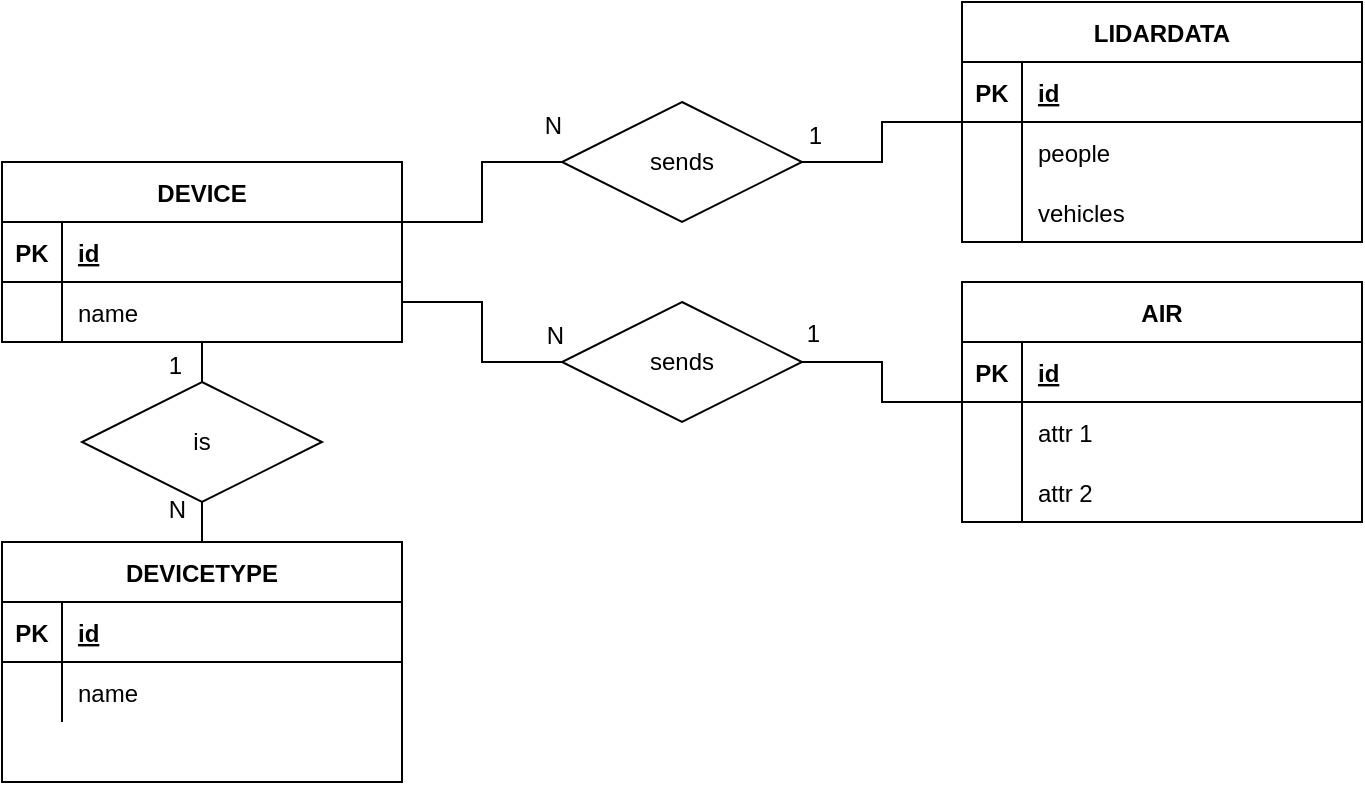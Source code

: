 <mxfile version="16.5.1" type="device"><diagram id="KT2MRM8mTfEdfRkd-nhn" name="Página-1"><mxGraphModel dx="1182" dy="848" grid="1" gridSize="10" guides="1" tooltips="1" connect="1" arrows="1" fold="1" page="1" pageScale="1" pageWidth="827" pageHeight="1169" math="0" shadow="0"><root><mxCell id="0"/><mxCell id="1" parent="0"/><mxCell id="GFTfmh3PdbY8XH3VvPUl-1" value="DEVICE" style="shape=table;startSize=30;container=1;collapsible=0;childLayout=tableLayout;fixedRows=1;rowLines=0;fontStyle=1;align=center;resizeLast=1;" parent="1" vertex="1"><mxGeometry x="80" y="130" width="200" height="90" as="geometry"/></mxCell><mxCell id="GFTfmh3PdbY8XH3VvPUl-2" value="" style="shape=tableRow;horizontal=0;startSize=0;swimlaneHead=0;swimlaneBody=0;fillColor=none;collapsible=0;dropTarget=0;points=[[0,0.5],[1,0.5]];portConstraint=eastwest;top=0;left=0;right=0;bottom=1;" parent="GFTfmh3PdbY8XH3VvPUl-1" vertex="1"><mxGeometry y="30" width="200" height="30" as="geometry"/></mxCell><mxCell id="GFTfmh3PdbY8XH3VvPUl-3" value="PK" style="shape=partialRectangle;connectable=0;fillColor=none;top=0;left=0;bottom=0;right=0;fontStyle=1;overflow=hidden;" parent="GFTfmh3PdbY8XH3VvPUl-2" vertex="1"><mxGeometry width="30" height="30" as="geometry"><mxRectangle width="30" height="30" as="alternateBounds"/></mxGeometry></mxCell><mxCell id="GFTfmh3PdbY8XH3VvPUl-4" value="id" style="shape=partialRectangle;connectable=0;fillColor=none;top=0;left=0;bottom=0;right=0;align=left;spacingLeft=6;fontStyle=5;overflow=hidden;" parent="GFTfmh3PdbY8XH3VvPUl-2" vertex="1"><mxGeometry x="30" width="170" height="30" as="geometry"><mxRectangle width="170" height="30" as="alternateBounds"/></mxGeometry></mxCell><mxCell id="GFTfmh3PdbY8XH3VvPUl-5" value="" style="shape=tableRow;horizontal=0;startSize=0;swimlaneHead=0;swimlaneBody=0;fillColor=none;collapsible=0;dropTarget=0;points=[[0,0.5],[1,0.5]];portConstraint=eastwest;top=0;left=0;right=0;bottom=0;" parent="GFTfmh3PdbY8XH3VvPUl-1" vertex="1"><mxGeometry y="60" width="200" height="30" as="geometry"/></mxCell><mxCell id="GFTfmh3PdbY8XH3VvPUl-6" value="" style="shape=partialRectangle;connectable=0;fillColor=none;top=0;left=0;bottom=0;right=0;editable=1;overflow=hidden;" parent="GFTfmh3PdbY8XH3VvPUl-5" vertex="1"><mxGeometry width="30" height="30" as="geometry"><mxRectangle width="30" height="30" as="alternateBounds"/></mxGeometry></mxCell><mxCell id="GFTfmh3PdbY8XH3VvPUl-7" value="name    " style="shape=partialRectangle;connectable=0;fillColor=none;top=0;left=0;bottom=0;right=0;align=left;spacingLeft=6;overflow=hidden;" parent="GFTfmh3PdbY8XH3VvPUl-5" vertex="1"><mxGeometry x="30" width="170" height="30" as="geometry"><mxRectangle width="170" height="30" as="alternateBounds"/></mxGeometry></mxCell><mxCell id="NWhgB1gTfsJxoUiW6NOK-1" value="DEVICETYPE" style="shape=table;startSize=30;container=1;collapsible=1;childLayout=tableLayout;fixedRows=1;rowLines=0;fontStyle=1;align=center;resizeLast=1;" parent="1" vertex="1"><mxGeometry x="80" y="320" width="200" height="120" as="geometry"/></mxCell><mxCell id="NWhgB1gTfsJxoUiW6NOK-2" value="" style="shape=tableRow;horizontal=0;startSize=0;swimlaneHead=0;swimlaneBody=0;fillColor=none;collapsible=0;dropTarget=0;points=[[0,0.5],[1,0.5]];portConstraint=eastwest;top=0;left=0;right=0;bottom=1;" parent="NWhgB1gTfsJxoUiW6NOK-1" vertex="1"><mxGeometry y="30" width="200" height="30" as="geometry"/></mxCell><mxCell id="NWhgB1gTfsJxoUiW6NOK-3" value="PK" style="shape=partialRectangle;connectable=0;fillColor=none;top=0;left=0;bottom=0;right=0;fontStyle=1;overflow=hidden;" parent="NWhgB1gTfsJxoUiW6NOK-2" vertex="1"><mxGeometry width="30" height="30" as="geometry"><mxRectangle width="30" height="30" as="alternateBounds"/></mxGeometry></mxCell><mxCell id="NWhgB1gTfsJxoUiW6NOK-4" value="id" style="shape=partialRectangle;connectable=0;fillColor=none;top=0;left=0;bottom=0;right=0;align=left;spacingLeft=6;fontStyle=5;overflow=hidden;" parent="NWhgB1gTfsJxoUiW6NOK-2" vertex="1"><mxGeometry x="30" width="170" height="30" as="geometry"><mxRectangle width="170" height="30" as="alternateBounds"/></mxGeometry></mxCell><mxCell id="NWhgB1gTfsJxoUiW6NOK-5" value="" style="shape=tableRow;horizontal=0;startSize=0;swimlaneHead=0;swimlaneBody=0;fillColor=none;collapsible=0;dropTarget=0;points=[[0,0.5],[1,0.5]];portConstraint=eastwest;top=0;left=0;right=0;bottom=0;" parent="NWhgB1gTfsJxoUiW6NOK-1" vertex="1"><mxGeometry y="60" width="200" height="30" as="geometry"/></mxCell><mxCell id="NWhgB1gTfsJxoUiW6NOK-6" value="" style="shape=partialRectangle;connectable=0;fillColor=none;top=0;left=0;bottom=0;right=0;editable=1;overflow=hidden;" parent="NWhgB1gTfsJxoUiW6NOK-5" vertex="1"><mxGeometry width="30" height="30" as="geometry"><mxRectangle width="30" height="30" as="alternateBounds"/></mxGeometry></mxCell><mxCell id="NWhgB1gTfsJxoUiW6NOK-7" value="name    " style="shape=partialRectangle;connectable=0;fillColor=none;top=0;left=0;bottom=0;right=0;align=left;spacingLeft=6;overflow=hidden;" parent="NWhgB1gTfsJxoUiW6NOK-5" vertex="1"><mxGeometry x="30" width="170" height="30" as="geometry"><mxRectangle width="170" height="30" as="alternateBounds"/></mxGeometry></mxCell><mxCell id="NWhgB1gTfsJxoUiW6NOK-11" value="LIDARDATA" style="shape=table;startSize=30;container=1;collapsible=0;childLayout=tableLayout;fixedRows=1;rowLines=0;fontStyle=1;align=center;resizeLast=1;" parent="1" vertex="1"><mxGeometry x="560" y="50" width="200" height="120" as="geometry"/></mxCell><mxCell id="NWhgB1gTfsJxoUiW6NOK-12" value="" style="shape=tableRow;horizontal=0;startSize=0;swimlaneHead=0;swimlaneBody=0;fillColor=none;collapsible=0;dropTarget=0;points=[[0,0.5],[1,0.5]];portConstraint=eastwest;top=0;left=0;right=0;bottom=1;" parent="NWhgB1gTfsJxoUiW6NOK-11" vertex="1"><mxGeometry y="30" width="200" height="30" as="geometry"/></mxCell><mxCell id="NWhgB1gTfsJxoUiW6NOK-13" value="PK" style="shape=partialRectangle;connectable=0;fillColor=none;top=0;left=0;bottom=0;right=0;fontStyle=1;overflow=hidden;" parent="NWhgB1gTfsJxoUiW6NOK-12" vertex="1"><mxGeometry width="30" height="30" as="geometry"><mxRectangle width="30" height="30" as="alternateBounds"/></mxGeometry></mxCell><mxCell id="NWhgB1gTfsJxoUiW6NOK-14" value="id" style="shape=partialRectangle;connectable=0;fillColor=none;top=0;left=0;bottom=0;right=0;align=left;spacingLeft=6;fontStyle=5;overflow=hidden;" parent="NWhgB1gTfsJxoUiW6NOK-12" vertex="1"><mxGeometry x="30" width="170" height="30" as="geometry"><mxRectangle width="170" height="30" as="alternateBounds"/></mxGeometry></mxCell><mxCell id="NWhgB1gTfsJxoUiW6NOK-15" value="" style="shape=tableRow;horizontal=0;startSize=0;swimlaneHead=0;swimlaneBody=0;fillColor=none;collapsible=0;dropTarget=0;points=[[0,0.5],[1,0.5]];portConstraint=eastwest;top=0;left=0;right=0;bottom=0;" parent="NWhgB1gTfsJxoUiW6NOK-11" vertex="1"><mxGeometry y="60" width="200" height="30" as="geometry"/></mxCell><mxCell id="NWhgB1gTfsJxoUiW6NOK-16" value="" style="shape=partialRectangle;connectable=0;fillColor=none;top=0;left=0;bottom=0;right=0;editable=1;overflow=hidden;" parent="NWhgB1gTfsJxoUiW6NOK-15" vertex="1"><mxGeometry width="30" height="30" as="geometry"><mxRectangle width="30" height="30" as="alternateBounds"/></mxGeometry></mxCell><mxCell id="NWhgB1gTfsJxoUiW6NOK-17" value="people" style="shape=partialRectangle;connectable=0;fillColor=none;top=0;left=0;bottom=0;right=0;align=left;spacingLeft=6;overflow=hidden;" parent="NWhgB1gTfsJxoUiW6NOK-15" vertex="1"><mxGeometry x="30" width="170" height="30" as="geometry"><mxRectangle width="170" height="30" as="alternateBounds"/></mxGeometry></mxCell><mxCell id="NWhgB1gTfsJxoUiW6NOK-18" value="" style="shape=tableRow;horizontal=0;startSize=0;swimlaneHead=0;swimlaneBody=0;fillColor=none;collapsible=0;dropTarget=0;points=[[0,0.5],[1,0.5]];portConstraint=eastwest;top=0;left=0;right=0;bottom=0;" parent="NWhgB1gTfsJxoUiW6NOK-11" vertex="1"><mxGeometry y="90" width="200" height="30" as="geometry"/></mxCell><mxCell id="NWhgB1gTfsJxoUiW6NOK-19" value="" style="shape=partialRectangle;connectable=0;fillColor=none;top=0;left=0;bottom=0;right=0;editable=1;overflow=hidden;" parent="NWhgB1gTfsJxoUiW6NOK-18" vertex="1"><mxGeometry width="30" height="30" as="geometry"><mxRectangle width="30" height="30" as="alternateBounds"/></mxGeometry></mxCell><mxCell id="NWhgB1gTfsJxoUiW6NOK-20" value="vehicles" style="shape=partialRectangle;connectable=0;fillColor=none;top=0;left=0;bottom=0;right=0;align=left;spacingLeft=6;overflow=hidden;" parent="NWhgB1gTfsJxoUiW6NOK-18" vertex="1"><mxGeometry x="30" width="170" height="30" as="geometry"><mxRectangle width="170" height="30" as="alternateBounds"/></mxGeometry></mxCell><mxCell id="NWhgB1gTfsJxoUiW6NOK-21" value="AIR" style="shape=table;startSize=30;container=1;collapsible=0;childLayout=tableLayout;fixedRows=1;rowLines=0;fontStyle=1;align=center;resizeLast=1;" parent="1" vertex="1"><mxGeometry x="560" y="190" width="200" height="120" as="geometry"/></mxCell><mxCell id="NWhgB1gTfsJxoUiW6NOK-22" value="" style="shape=tableRow;horizontal=0;startSize=0;swimlaneHead=0;swimlaneBody=0;fillColor=none;collapsible=0;dropTarget=0;points=[[0,0.5],[1,0.5]];portConstraint=eastwest;top=0;left=0;right=0;bottom=1;" parent="NWhgB1gTfsJxoUiW6NOK-21" vertex="1"><mxGeometry y="30" width="200" height="30" as="geometry"/></mxCell><mxCell id="NWhgB1gTfsJxoUiW6NOK-23" value="PK" style="shape=partialRectangle;connectable=0;fillColor=none;top=0;left=0;bottom=0;right=0;fontStyle=1;overflow=hidden;" parent="NWhgB1gTfsJxoUiW6NOK-22" vertex="1"><mxGeometry width="30" height="30" as="geometry"><mxRectangle width="30" height="30" as="alternateBounds"/></mxGeometry></mxCell><mxCell id="NWhgB1gTfsJxoUiW6NOK-24" value="id" style="shape=partialRectangle;connectable=0;fillColor=none;top=0;left=0;bottom=0;right=0;align=left;spacingLeft=6;fontStyle=5;overflow=hidden;" parent="NWhgB1gTfsJxoUiW6NOK-22" vertex="1"><mxGeometry x="30" width="170" height="30" as="geometry"><mxRectangle width="170" height="30" as="alternateBounds"/></mxGeometry></mxCell><mxCell id="NWhgB1gTfsJxoUiW6NOK-25" value="" style="shape=tableRow;horizontal=0;startSize=0;swimlaneHead=0;swimlaneBody=0;fillColor=none;collapsible=0;dropTarget=0;points=[[0,0.5],[1,0.5]];portConstraint=eastwest;top=0;left=0;right=0;bottom=0;" parent="NWhgB1gTfsJxoUiW6NOK-21" vertex="1"><mxGeometry y="60" width="200" height="30" as="geometry"/></mxCell><mxCell id="NWhgB1gTfsJxoUiW6NOK-26" value="" style="shape=partialRectangle;connectable=0;fillColor=none;top=0;left=0;bottom=0;right=0;editable=1;overflow=hidden;" parent="NWhgB1gTfsJxoUiW6NOK-25" vertex="1"><mxGeometry width="30" height="30" as="geometry"><mxRectangle width="30" height="30" as="alternateBounds"/></mxGeometry></mxCell><mxCell id="NWhgB1gTfsJxoUiW6NOK-27" value="attr 1" style="shape=partialRectangle;connectable=0;fillColor=none;top=0;left=0;bottom=0;right=0;align=left;spacingLeft=6;overflow=hidden;" parent="NWhgB1gTfsJxoUiW6NOK-25" vertex="1"><mxGeometry x="30" width="170" height="30" as="geometry"><mxRectangle width="170" height="30" as="alternateBounds"/></mxGeometry></mxCell><mxCell id="NWhgB1gTfsJxoUiW6NOK-28" value="" style="shape=tableRow;horizontal=0;startSize=0;swimlaneHead=0;swimlaneBody=0;fillColor=none;collapsible=0;dropTarget=0;points=[[0,0.5],[1,0.5]];portConstraint=eastwest;top=0;left=0;right=0;bottom=0;" parent="NWhgB1gTfsJxoUiW6NOK-21" vertex="1"><mxGeometry y="90" width="200" height="30" as="geometry"/></mxCell><mxCell id="NWhgB1gTfsJxoUiW6NOK-29" value="" style="shape=partialRectangle;connectable=0;fillColor=none;top=0;left=0;bottom=0;right=0;editable=1;overflow=hidden;" parent="NWhgB1gTfsJxoUiW6NOK-28" vertex="1"><mxGeometry width="30" height="30" as="geometry"><mxRectangle width="30" height="30" as="alternateBounds"/></mxGeometry></mxCell><mxCell id="NWhgB1gTfsJxoUiW6NOK-30" value="attr 2 " style="shape=partialRectangle;connectable=0;fillColor=none;top=0;left=0;bottom=0;right=0;align=left;spacingLeft=6;overflow=hidden;" parent="NWhgB1gTfsJxoUiW6NOK-28" vertex="1"><mxGeometry x="30" width="170" height="30" as="geometry"><mxRectangle width="170" height="30" as="alternateBounds"/></mxGeometry></mxCell><mxCell id="NWhgB1gTfsJxoUiW6NOK-31" value="sends" style="shape=rhombus;perimeter=rhombusPerimeter;whiteSpace=wrap;html=1;align=center;" parent="1" vertex="1"><mxGeometry x="360" y="100" width="120" height="60" as="geometry"/></mxCell><mxCell id="NWhgB1gTfsJxoUiW6NOK-32" value="sends" style="shape=rhombus;perimeter=rhombusPerimeter;whiteSpace=wrap;html=1;align=center;" parent="1" vertex="1"><mxGeometry x="360" y="200" width="120" height="60" as="geometry"/></mxCell><mxCell id="NWhgB1gTfsJxoUiW6NOK-33" value="" style="endArrow=none;html=1;rounded=0;edgeStyle=orthogonalEdgeStyle;" parent="1" source="GFTfmh3PdbY8XH3VvPUl-1" target="NWhgB1gTfsJxoUiW6NOK-31" edge="1"><mxGeometry relative="1" as="geometry"><mxPoint x="610" y="380" as="sourcePoint"/><mxPoint x="770" y="380" as="targetPoint"/><Array as="points"><mxPoint x="320" y="160"/><mxPoint x="320" y="130"/></Array></mxGeometry></mxCell><mxCell id="NWhgB1gTfsJxoUiW6NOK-34" value="N" style="resizable=0;html=1;align=right;verticalAlign=bottom;" parent="NWhgB1gTfsJxoUiW6NOK-33" connectable="0" vertex="1"><mxGeometry x="1" relative="1" as="geometry"><mxPoint y="-10" as="offset"/></mxGeometry></mxCell><mxCell id="NWhgB1gTfsJxoUiW6NOK-39" value="" style="endArrow=none;html=1;rounded=0;edgeStyle=orthogonalEdgeStyle;" parent="1" source="GFTfmh3PdbY8XH3VvPUl-1" target="NWhgB1gTfsJxoUiW6NOK-32" edge="1"><mxGeometry relative="1" as="geometry"><mxPoint x="610" y="380" as="sourcePoint"/><mxPoint x="770" y="380" as="targetPoint"/><Array as="points"><mxPoint x="320" y="200"/><mxPoint x="320" y="230"/></Array></mxGeometry></mxCell><mxCell id="NWhgB1gTfsJxoUiW6NOK-40" value="N" style="resizable=0;html=1;align=right;verticalAlign=bottom;" parent="NWhgB1gTfsJxoUiW6NOK-39" connectable="0" vertex="1"><mxGeometry x="1" relative="1" as="geometry"><mxPoint x="1" y="-5" as="offset"/></mxGeometry></mxCell><mxCell id="NWhgB1gTfsJxoUiW6NOK-41" value="is" style="shape=rhombus;perimeter=rhombusPerimeter;whiteSpace=wrap;html=1;align=center;" parent="1" vertex="1"><mxGeometry x="120" y="240" width="120" height="60" as="geometry"/></mxCell><mxCell id="NWhgB1gTfsJxoUiW6NOK-42" value="" style="endArrow=none;html=1;rounded=0;" parent="1" source="GFTfmh3PdbY8XH3VvPUl-1" target="NWhgB1gTfsJxoUiW6NOK-41" edge="1"><mxGeometry relative="1" as="geometry"><mxPoint x="610" y="380" as="sourcePoint"/><mxPoint x="770" y="380" as="targetPoint"/></mxGeometry></mxCell><mxCell id="NWhgB1gTfsJxoUiW6NOK-43" value="1" style="resizable=0;html=1;align=right;verticalAlign=bottom;" parent="NWhgB1gTfsJxoUiW6NOK-42" connectable="0" vertex="1"><mxGeometry x="1" relative="1" as="geometry"><mxPoint x="-10" as="offset"/></mxGeometry></mxCell><mxCell id="NWhgB1gTfsJxoUiW6NOK-44" value="" style="endArrow=none;html=1;rounded=0;" parent="1" source="NWhgB1gTfsJxoUiW6NOK-1" target="NWhgB1gTfsJxoUiW6NOK-41" edge="1"><mxGeometry relative="1" as="geometry"><mxPoint x="610" y="350" as="sourcePoint"/><mxPoint x="770" y="350" as="targetPoint"/></mxGeometry></mxCell><mxCell id="NWhgB1gTfsJxoUiW6NOK-45" value="N" style="resizable=0;html=1;align=right;verticalAlign=bottom;" parent="NWhgB1gTfsJxoUiW6NOK-44" connectable="0" vertex="1"><mxGeometry x="1" relative="1" as="geometry"><mxPoint x="-8" y="12" as="offset"/></mxGeometry></mxCell><mxCell id="NF6Lr3AfWb4H5oRCaV8H-1" value="" style="endArrow=none;html=1;rounded=0;edgeStyle=orthogonalEdgeStyle;" edge="1" parent="1" source="NWhgB1gTfsJxoUiW6NOK-21" target="NWhgB1gTfsJxoUiW6NOK-32"><mxGeometry relative="1" as="geometry"><mxPoint x="550" y="470" as="sourcePoint"/><mxPoint x="710" y="470" as="targetPoint"/></mxGeometry></mxCell><mxCell id="NF6Lr3AfWb4H5oRCaV8H-2" value="1" style="resizable=0;html=1;align=right;verticalAlign=bottom;" connectable="0" vertex="1" parent="NF6Lr3AfWb4H5oRCaV8H-1"><mxGeometry x="1" relative="1" as="geometry"><mxPoint x="9" y="-6" as="offset"/></mxGeometry></mxCell><mxCell id="NF6Lr3AfWb4H5oRCaV8H-3" value="" style="endArrow=none;html=1;rounded=0;edgeStyle=orthogonalEdgeStyle;" edge="1" parent="1" source="NWhgB1gTfsJxoUiW6NOK-11" target="NWhgB1gTfsJxoUiW6NOK-31"><mxGeometry relative="1" as="geometry"><mxPoint x="560" y="480" as="sourcePoint"/><mxPoint x="720" y="480" as="targetPoint"/></mxGeometry></mxCell><mxCell id="NF6Lr3AfWb4H5oRCaV8H-4" value="1" style="resizable=0;html=1;align=right;verticalAlign=bottom;" connectable="0" vertex="1" parent="NF6Lr3AfWb4H5oRCaV8H-3"><mxGeometry x="1" relative="1" as="geometry"><mxPoint x="10" y="-5" as="offset"/></mxGeometry></mxCell></root></mxGraphModel></diagram></mxfile>